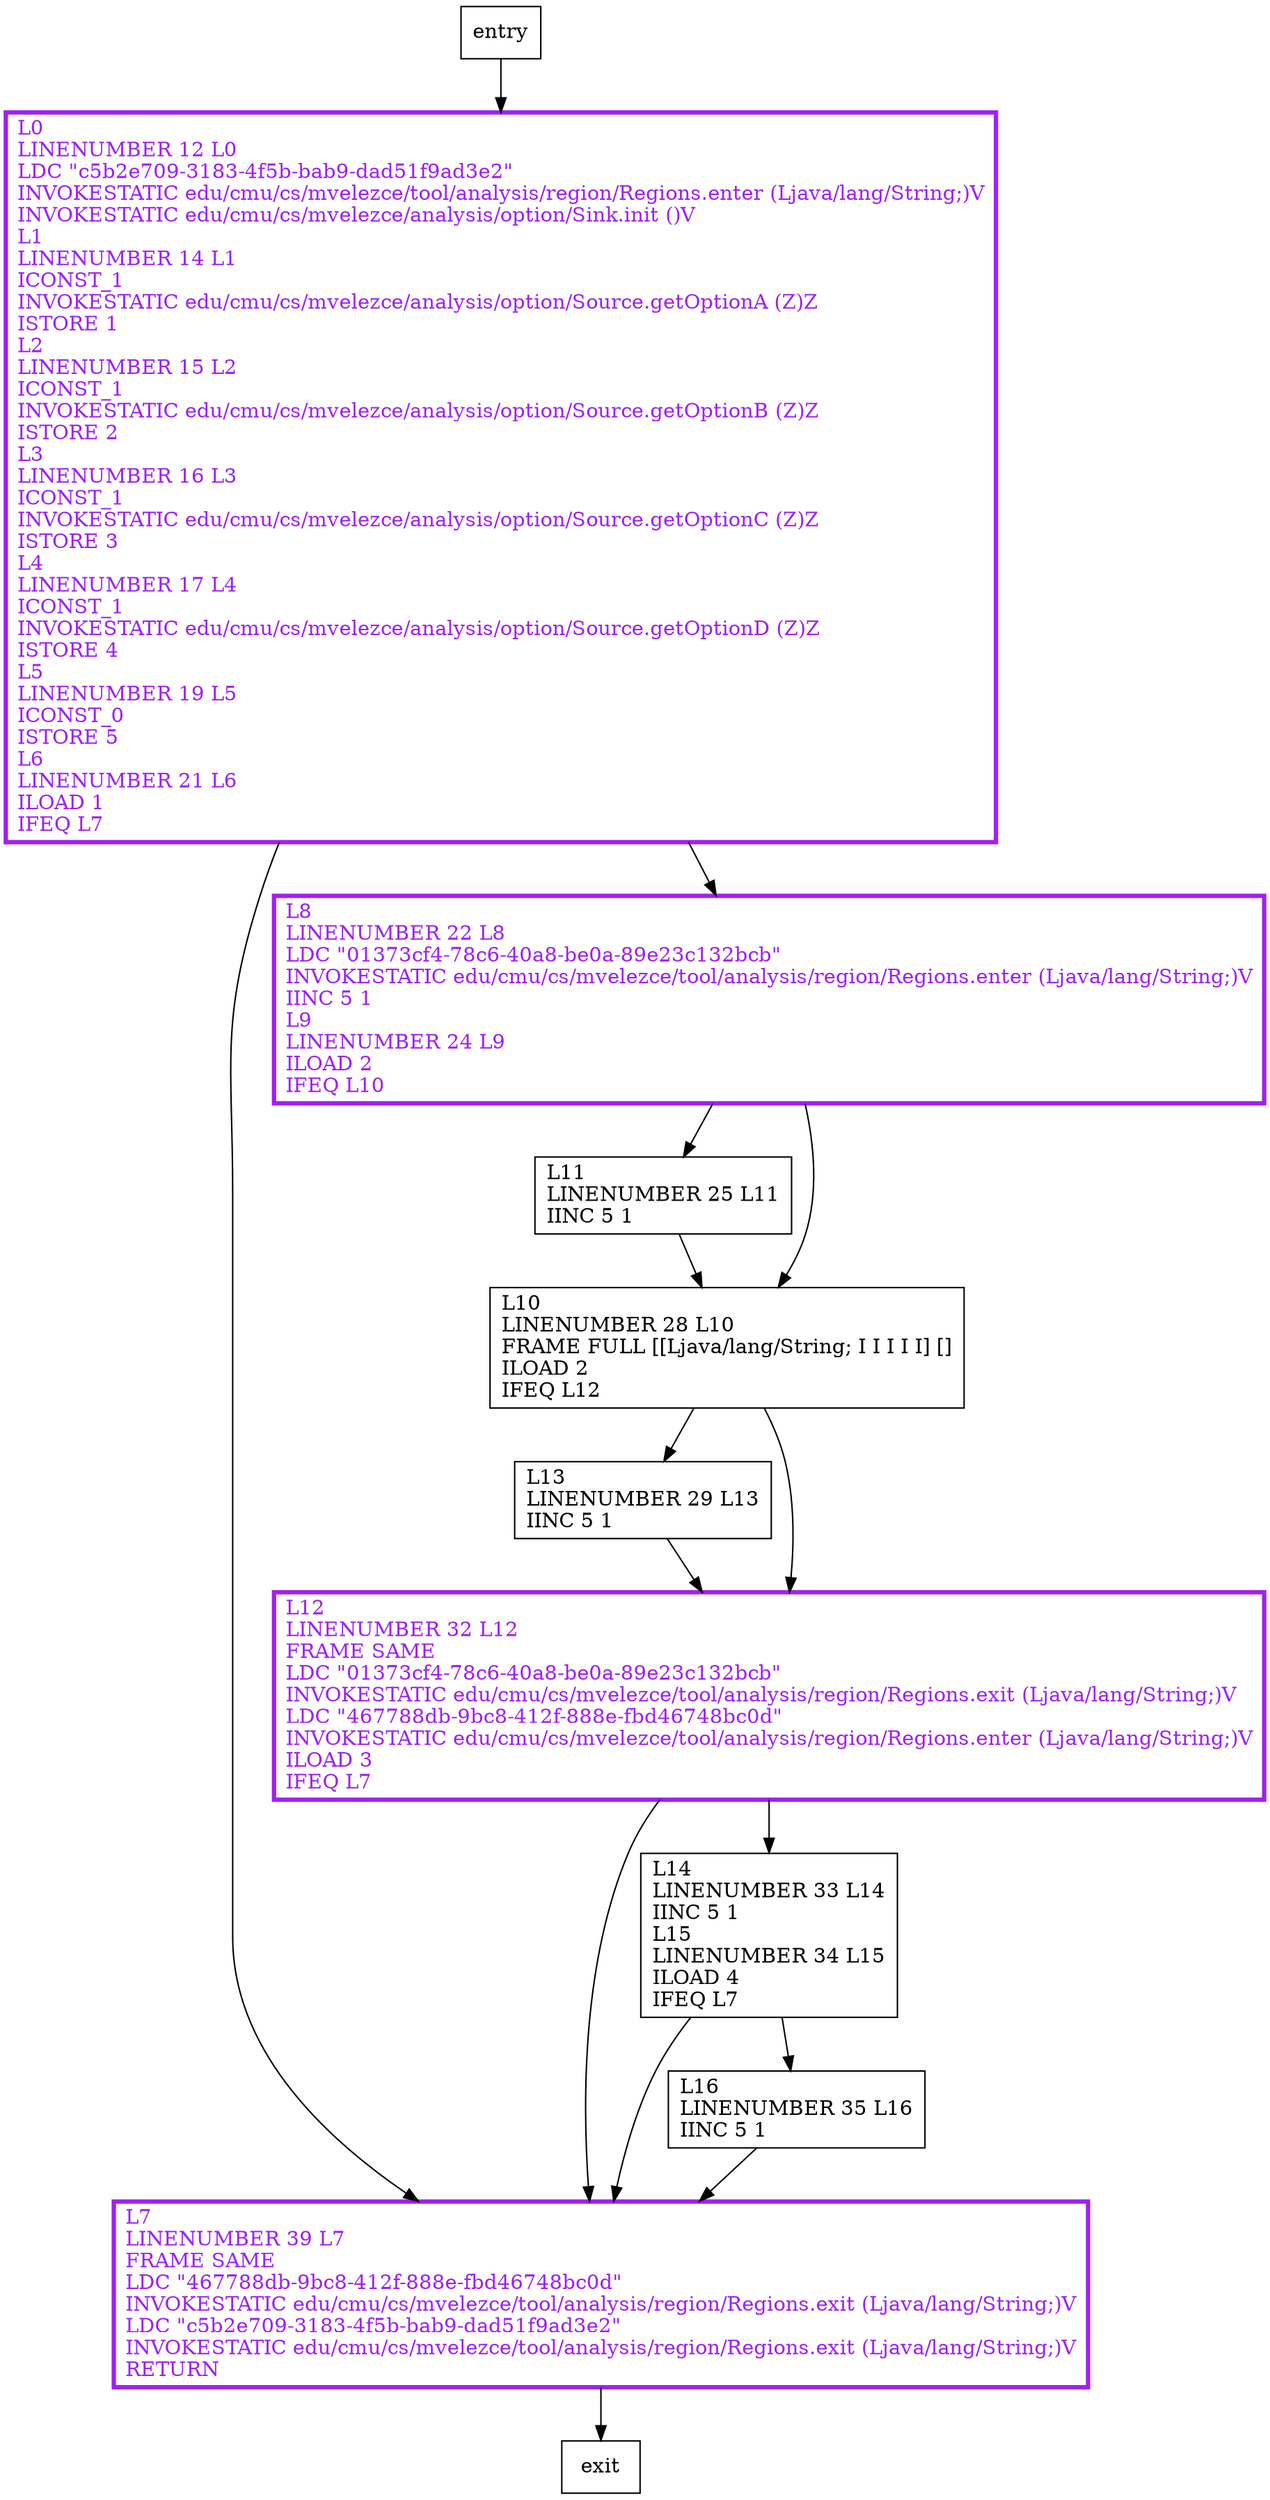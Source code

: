 digraph main {
node [shape=record];
1404150776 [label="L11\lLINENUMBER 25 L11\lIINC 5 1\l"];
4573619 [label="L7\lLINENUMBER 39 L7\lFRAME SAME\lLDC \"467788db-9bc8-412f-888e-fbd46748bc0d\"\lINVOKESTATIC edu/cmu/cs/mvelezce/tool/analysis/region/Regions.exit (Ljava/lang/String;)V\lLDC \"c5b2e709-3183-4f5b-bab9-dad51f9ad3e2\"\lINVOKESTATIC edu/cmu/cs/mvelezce/tool/analysis/region/Regions.exit (Ljava/lang/String;)V\lRETURN\l"];
951317000 [label="L8\lLINENUMBER 22 L8\lLDC \"01373cf4-78c6-40a8-be0a-89e23c132bcb\"\lINVOKESTATIC edu/cmu/cs/mvelezce/tool/analysis/region/Regions.enter (Ljava/lang/String;)V\lIINC 5 1\lL9\lLINENUMBER 24 L9\lILOAD 2\lIFEQ L10\l"];
1706741895 [label="L16\lLINENUMBER 35 L16\lIINC 5 1\l"];
1519611492 [label="L13\lLINENUMBER 29 L13\lIINC 5 1\l"];
191351920 [label="L0\lLINENUMBER 12 L0\lLDC \"c5b2e709-3183-4f5b-bab9-dad51f9ad3e2\"\lINVOKESTATIC edu/cmu/cs/mvelezce/tool/analysis/region/Regions.enter (Ljava/lang/String;)V\lINVOKESTATIC edu/cmu/cs/mvelezce/analysis/option/Sink.init ()V\lL1\lLINENUMBER 14 L1\lICONST_1\lINVOKESTATIC edu/cmu/cs/mvelezce/analysis/option/Source.getOptionA (Z)Z\lISTORE 1\lL2\lLINENUMBER 15 L2\lICONST_1\lINVOKESTATIC edu/cmu/cs/mvelezce/analysis/option/Source.getOptionB (Z)Z\lISTORE 2\lL3\lLINENUMBER 16 L3\lICONST_1\lINVOKESTATIC edu/cmu/cs/mvelezce/analysis/option/Source.getOptionC (Z)Z\lISTORE 3\lL4\lLINENUMBER 17 L4\lICONST_1\lINVOKESTATIC edu/cmu/cs/mvelezce/analysis/option/Source.getOptionD (Z)Z\lISTORE 4\lL5\lLINENUMBER 19 L5\lICONST_0\lISTORE 5\lL6\lLINENUMBER 21 L6\lILOAD 1\lIFEQ L7\l"];
1719727892 [label="L10\lLINENUMBER 28 L10\lFRAME FULL [[Ljava/lang/String; I I I I I] []\lILOAD 2\lIFEQ L12\l"];
2107105388 [label="L12\lLINENUMBER 32 L12\lFRAME SAME\lLDC \"01373cf4-78c6-40a8-be0a-89e23c132bcb\"\lINVOKESTATIC edu/cmu/cs/mvelezce/tool/analysis/region/Regions.exit (Ljava/lang/String;)V\lLDC \"467788db-9bc8-412f-888e-fbd46748bc0d\"\lINVOKESTATIC edu/cmu/cs/mvelezce/tool/analysis/region/Regions.enter (Ljava/lang/String;)V\lILOAD 3\lIFEQ L7\l"];
994712181 [label="L14\lLINENUMBER 33 L14\lIINC 5 1\lL15\lLINENUMBER 34 L15\lILOAD 4\lIFEQ L7\l"];
entry;
exit;
entry -> 191351920;
1404150776 -> 1719727892;
4573619 -> exit;
951317000 -> 1404150776;
951317000 -> 1719727892;
1706741895 -> 4573619;
1519611492 -> 2107105388;
191351920 -> 4573619;
191351920 -> 951317000;
1719727892 -> 1519611492;
1719727892 -> 2107105388;
2107105388 -> 4573619;
2107105388 -> 994712181;
994712181 -> 4573619;
994712181 -> 1706741895;
4573619[fontcolor="purple", penwidth=3, color="purple"];
951317000[fontcolor="purple", penwidth=3, color="purple"];
191351920[fontcolor="purple", penwidth=3, color="purple"];
2107105388[fontcolor="purple", penwidth=3, color="purple"];
}
